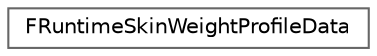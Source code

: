digraph "Graphical Class Hierarchy"
{
 // INTERACTIVE_SVG=YES
 // LATEX_PDF_SIZE
  bgcolor="transparent";
  edge [fontname=Helvetica,fontsize=10,labelfontname=Helvetica,labelfontsize=10];
  node [fontname=Helvetica,fontsize=10,shape=box,height=0.2,width=0.4];
  rankdir="LR";
  Node0 [id="Node000000",label="FRuntimeSkinWeightProfileData",height=0.2,width=0.4,color="grey40", fillcolor="white", style="filled",URL="$d5/d1a/structFRuntimeSkinWeightProfileData.html",tooltip="Runtime structure containing the set of override weights and the associated vertex indices."];
}
